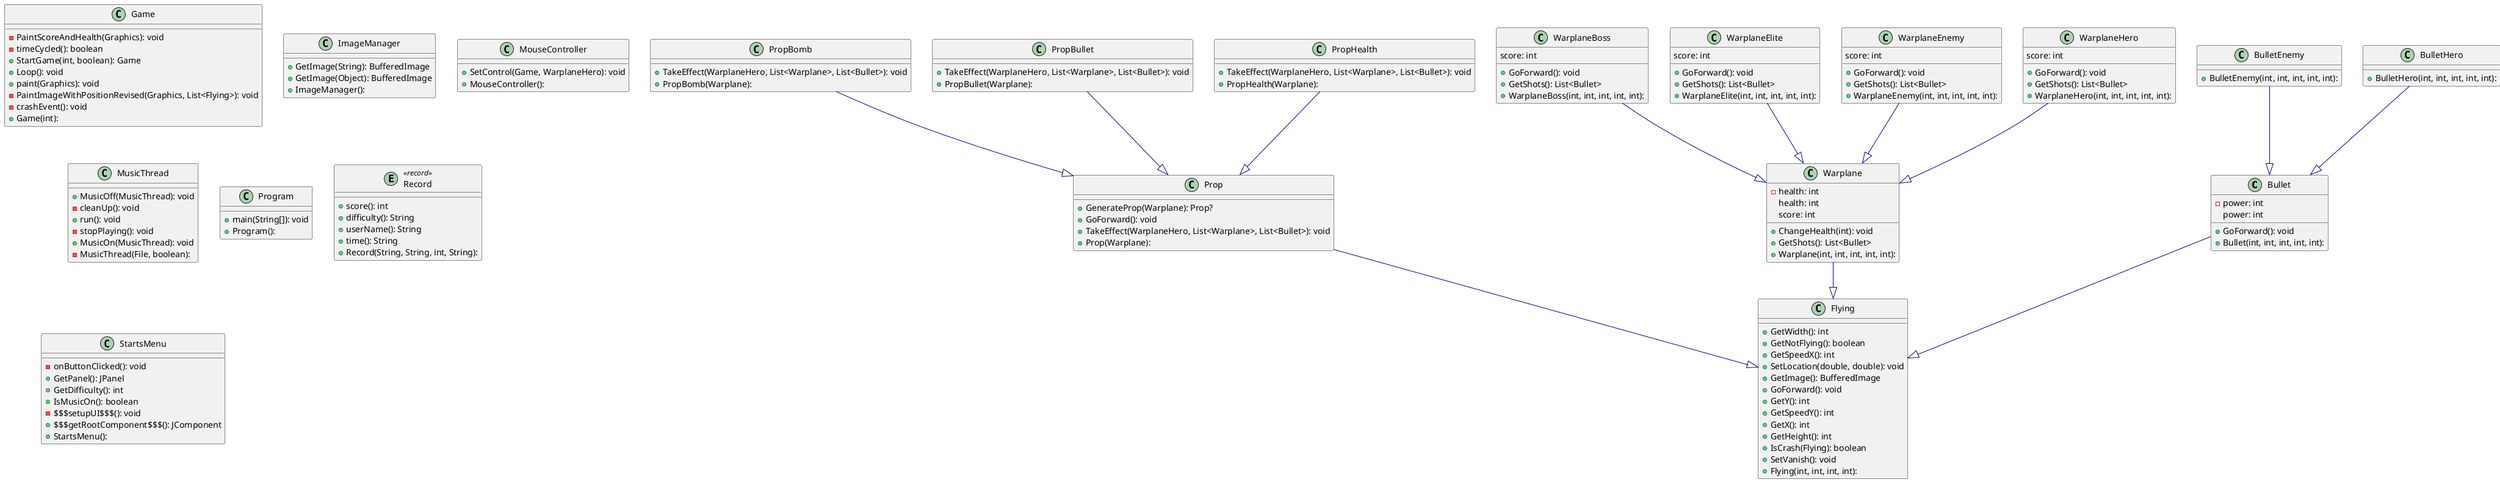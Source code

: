 @startuml

class Bullet {
  - power: int
   power: int
  + GoForward(): void
  + Bullet(int, int, int, int, int):
}
class BulletEnemy {
  + BulletEnemy(int, int, int, int, int):
}
class BulletHero {
  + BulletHero(int, int, int, int, int):
}
class Flying {
  + GetWidth(): int
  + GetNotFlying(): boolean
  + GetSpeedX(): int
  + SetLocation(double, double): void
  + GetImage(): BufferedImage
  + GoForward(): void
  + GetY(): int
  + GetSpeedY(): int
  + GetX(): int
  + GetHeight(): int
  + IsCrash(Flying): boolean
  + SetVanish(): void
  + Flying(int, int, int, int):
}
class Game {
  - PaintScoreAndHealth(Graphics): void
  - timeCycled(): boolean
  + StartGame(int, boolean): Game
  + Loop(): void
  + paint(Graphics): void
  - PaintImageWithPositionRevised(Graphics, List<Flying>): void
  - crashEvent(): void
  + Game(int):
}
class ImageManager {
  + GetImage(String): BufferedImage
  + GetImage(Object): BufferedImage
  + ImageManager():
}
class MouseController {
  + SetControl(Game, WarplaneHero): void
  + MouseController():
}
class MusicThread {
  + MusicOff(MusicThread): void
  - cleanUp(): void
  + run(): void
  - stopPlaying(): void
  + MusicOn(MusicThread): void
  - MusicThread(File, boolean):
}
class Program {
  + main(String[]): void
  + Program():
}
class Prop {
  + GenerateProp(Warplane): Prop?
  + GoForward(): void
  + TakeEffect(WarplaneHero, List<Warplane>, List<Bullet>): void
  + Prop(Warplane):
}
class PropBomb {
  + TakeEffect(WarplaneHero, List<Warplane>, List<Bullet>): void
  + PropBomb(Warplane):
}
class PropBullet {
  + TakeEffect(WarplaneHero, List<Warplane>, List<Bullet>): void
  + PropBullet(Warplane):
}
class PropHealth {
  + TakeEffect(WarplaneHero, List<Warplane>, List<Bullet>): void
  + PropHealth(Warplane):
}
entity Record << record >> {
  + score(): int
  + difficulty(): String
  + userName(): String
  + time(): String
  + Record(String, String, int, String):
}
interface RecordExport << interface >> {
  + AddRecord(Record): void
  + DeleteRecord(Record): void
  + GetAllRecords(): List<Record>
}
class RecordImplement {
  + GetAllRecords(): List<Record>
  + AddRecord(Record): void
  + DeleteRecord(Record): void
  + WriteToFile(): void
  + RecordImplement():
}
class StartsMenu {
  - onButtonClicked(): void
  + GetPanel(): JPanel
  + GetDifficulty(): int
  + IsMusicOn(): boolean
  - $$$setupUI$$$(): void
  + $$$getRootComponent$$$(): JComponent
  + StartsMenu():
}
class Warplane {
  - health: int
   health: int
   score: int
  + ChangeHealth(int): void
  + GetShots(): List<Bullet>
  + Warplane(int, int, int, int, int):
}
class WarplaneBoss {
   score: int
  + GoForward(): void
  + GetShots(): List<Bullet>
  + WarplaneBoss(int, int, int, int, int):
}
class WarplaneElite {
   score: int
  + GoForward(): void
  + GetShots(): List<Bullet>
  + WarplaneElite(int, int, int, int, int):
}
class WarplaneEnemy {
   score: int
  + GoForward(): void
  + GetShots(): List<Bullet>
  + WarplaneEnemy(int, int, int, int, int):
}
class WarplaneHero {
   score: int
  + GoForward(): void
  + GetShots(): List<Bullet>
  + WarplaneHero(int, int, int, int, int):
}

Bullet           -[#000082,plain]-^  Flying
BulletEnemy      -[#000082,plain]-^  Bullet
BulletHero       -[#000082,plain]-^  Bullet
Prop             -[#000082,plain]-^  Flying
PropBomb         -[#000082,plain]-^  Prop
PropBullet       -[#000082,plain]-^  Prop
PropHealth       -[#000082,plain]-^  Prop
RecordImplement  -[#008200,dashed]-^  RecordExport
Warplane         -[#000082,plain]-^  Flying
WarplaneBoss     -[#000082,plain]-^  Warplane
WarplaneElite    -[#000082,plain]-^  Warplane
WarplaneEnemy    -[#000082,plain]-^  Warplane
WarplaneHero     -[#000082,plain]-^  Warplane
@enduml
